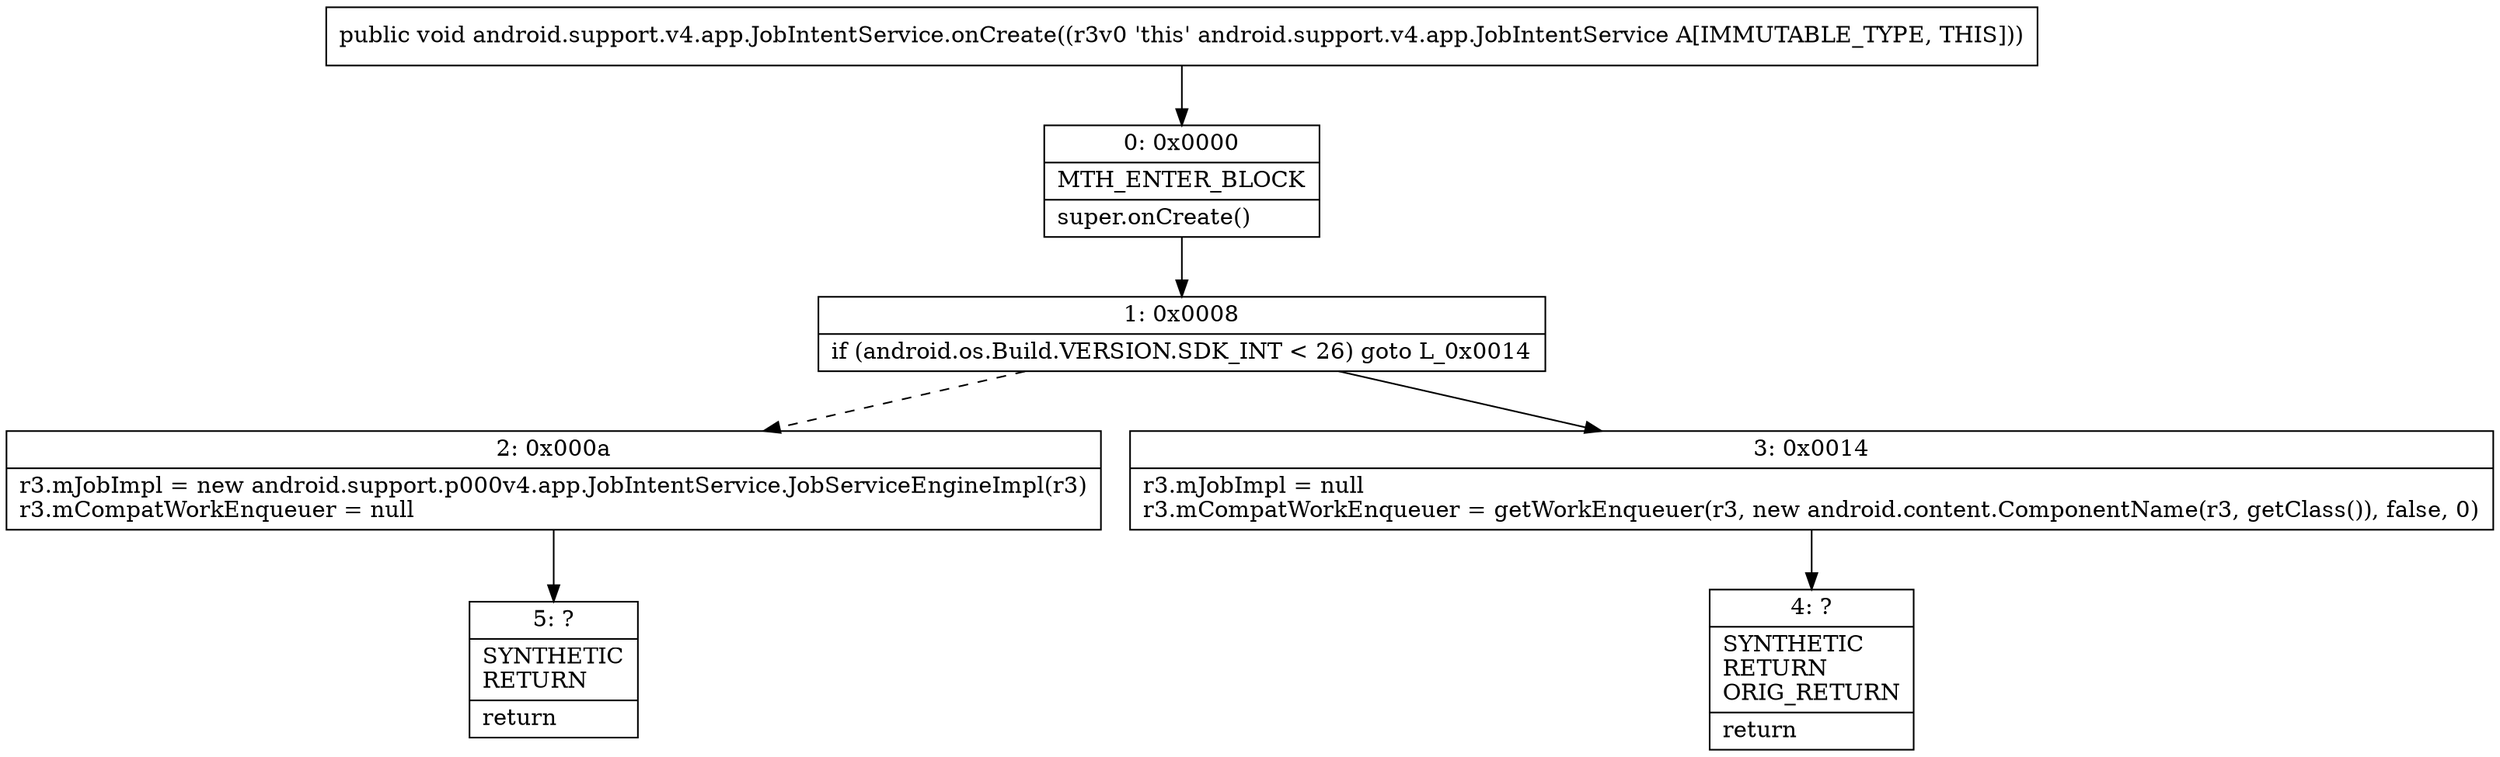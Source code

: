 digraph "CFG forandroid.support.v4.app.JobIntentService.onCreate()V" {
Node_0 [shape=record,label="{0\:\ 0x0000|MTH_ENTER_BLOCK\l|super.onCreate()\l}"];
Node_1 [shape=record,label="{1\:\ 0x0008|if (android.os.Build.VERSION.SDK_INT \< 26) goto L_0x0014\l}"];
Node_2 [shape=record,label="{2\:\ 0x000a|r3.mJobImpl = new android.support.p000v4.app.JobIntentService.JobServiceEngineImpl(r3)\lr3.mCompatWorkEnqueuer = null\l}"];
Node_3 [shape=record,label="{3\:\ 0x0014|r3.mJobImpl = null\lr3.mCompatWorkEnqueuer = getWorkEnqueuer(r3, new android.content.ComponentName(r3, getClass()), false, 0)\l}"];
Node_4 [shape=record,label="{4\:\ ?|SYNTHETIC\lRETURN\lORIG_RETURN\l|return\l}"];
Node_5 [shape=record,label="{5\:\ ?|SYNTHETIC\lRETURN\l|return\l}"];
MethodNode[shape=record,label="{public void android.support.v4.app.JobIntentService.onCreate((r3v0 'this' android.support.v4.app.JobIntentService A[IMMUTABLE_TYPE, THIS])) }"];
MethodNode -> Node_0;
Node_0 -> Node_1;
Node_1 -> Node_2[style=dashed];
Node_1 -> Node_3;
Node_2 -> Node_5;
Node_3 -> Node_4;
}

